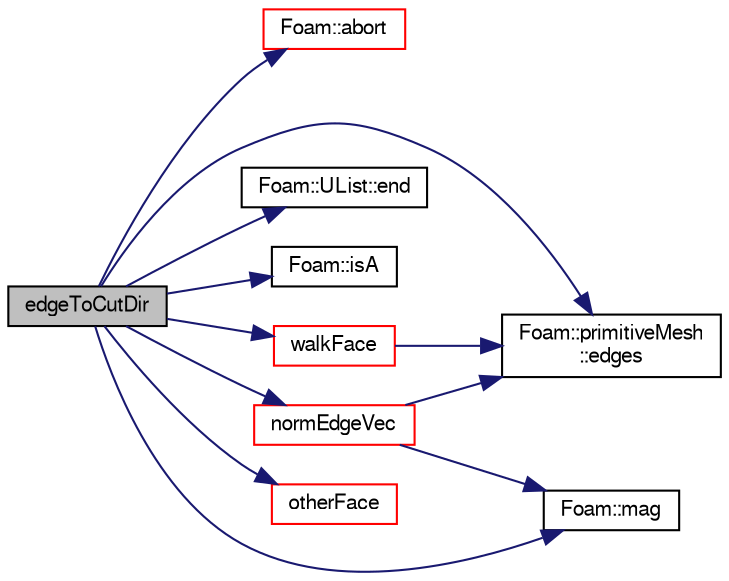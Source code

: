 digraph "edgeToCutDir"
{
  bgcolor="transparent";
  edge [fontname="FreeSans",fontsize="10",labelfontname="FreeSans",labelfontsize="10"];
  node [fontname="FreeSans",fontsize="10",shape=record];
  rankdir="LR";
  Node1 [label="edgeToCutDir",height=0.2,width=0.4,color="black", fillcolor="grey75", style="filled" fontcolor="black"];
  Node1 -> Node2 [color="midnightblue",fontsize="10",style="solid",fontname="FreeSans"];
  Node2 [label="Foam::abort",height=0.2,width=0.4,color="red",URL="$a10237.html#a447107a607d03e417307c203fa5fb44b"];
  Node1 -> Node3 [color="midnightblue",fontsize="10",style="solid",fontname="FreeSans"];
  Node3 [label="Foam::primitiveMesh\l::edges",height=0.2,width=0.4,color="black",URL="$a01911.html#aae82d34fe433288eb6b1f9dea53675c8",tooltip="Return mesh edges. Uses calcEdges. "];
  Node1 -> Node4 [color="midnightblue",fontsize="10",style="solid",fontname="FreeSans"];
  Node4 [label="Foam::UList::end",height=0.2,width=0.4,color="black",URL="$a02659.html#acf5102a998ffca93da588563e2af7413",tooltip="Return an iterator to end traversing the UList. "];
  Node1 -> Node5 [color="midnightblue",fontsize="10",style="solid",fontname="FreeSans"];
  Node5 [label="Foam::isA",height=0.2,width=0.4,color="black",URL="$a10237.html#a7f38c7df863d37f5357047d27dab7711",tooltip="Check if a dynamic_cast to typeid is possible. "];
  Node1 -> Node6 [color="midnightblue",fontsize="10",style="solid",fontname="FreeSans"];
  Node6 [label="Foam::mag",height=0.2,width=0.4,color="black",URL="$a10237.html#a929da2a3fdcf3dacbbe0487d3a330dae"];
  Node1 -> Node7 [color="midnightblue",fontsize="10",style="solid",fontname="FreeSans"];
  Node7 [label="normEdgeVec",height=0.2,width=0.4,color="red",URL="$a10290.html#a7fcaaaefc5bc2d460742d9a452091d8b",tooltip="Normalized edge vector. "];
  Node7 -> Node3 [color="midnightblue",fontsize="10",style="solid",fontname="FreeSans"];
  Node7 -> Node6 [color="midnightblue",fontsize="10",style="solid",fontname="FreeSans"];
  Node1 -> Node8 [color="midnightblue",fontsize="10",style="solid",fontname="FreeSans"];
  Node8 [label="otherFace",height=0.2,width=0.4,color="red",URL="$a10290.html#a38973075afca54f6ee816cab3b8bff7e",tooltip="Return face on cell using edgeI but not faceI. Throws error. "];
  Node1 -> Node9 [color="midnightblue",fontsize="10",style="solid",fontname="FreeSans"];
  Node9 [label="walkFace",height=0.2,width=0.4,color="red",URL="$a10290.html#a7a612dbf101c056ee4e4f2a0f812c278",tooltip="Returns label of edge nEdges away from startEdge (in the direction. "];
  Node9 -> Node3 [color="midnightblue",fontsize="10",style="solid",fontname="FreeSans"];
}
